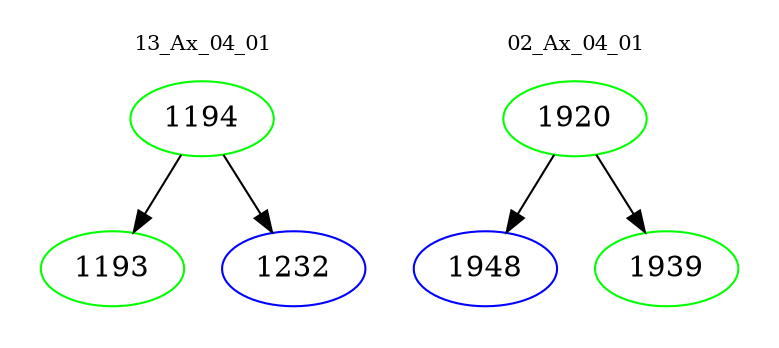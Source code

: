 digraph{
subgraph cluster_0 {
color = white
label = "13_Ax_04_01";
fontsize=10;
T0_1194 [label="1194", color="green"]
T0_1194 -> T0_1193 [color="black"]
T0_1193 [label="1193", color="green"]
T0_1194 -> T0_1232 [color="black"]
T0_1232 [label="1232", color="blue"]
}
subgraph cluster_1 {
color = white
label = "02_Ax_04_01";
fontsize=10;
T1_1920 [label="1920", color="green"]
T1_1920 -> T1_1948 [color="black"]
T1_1948 [label="1948", color="blue"]
T1_1920 -> T1_1939 [color="black"]
T1_1939 [label="1939", color="green"]
}
}
